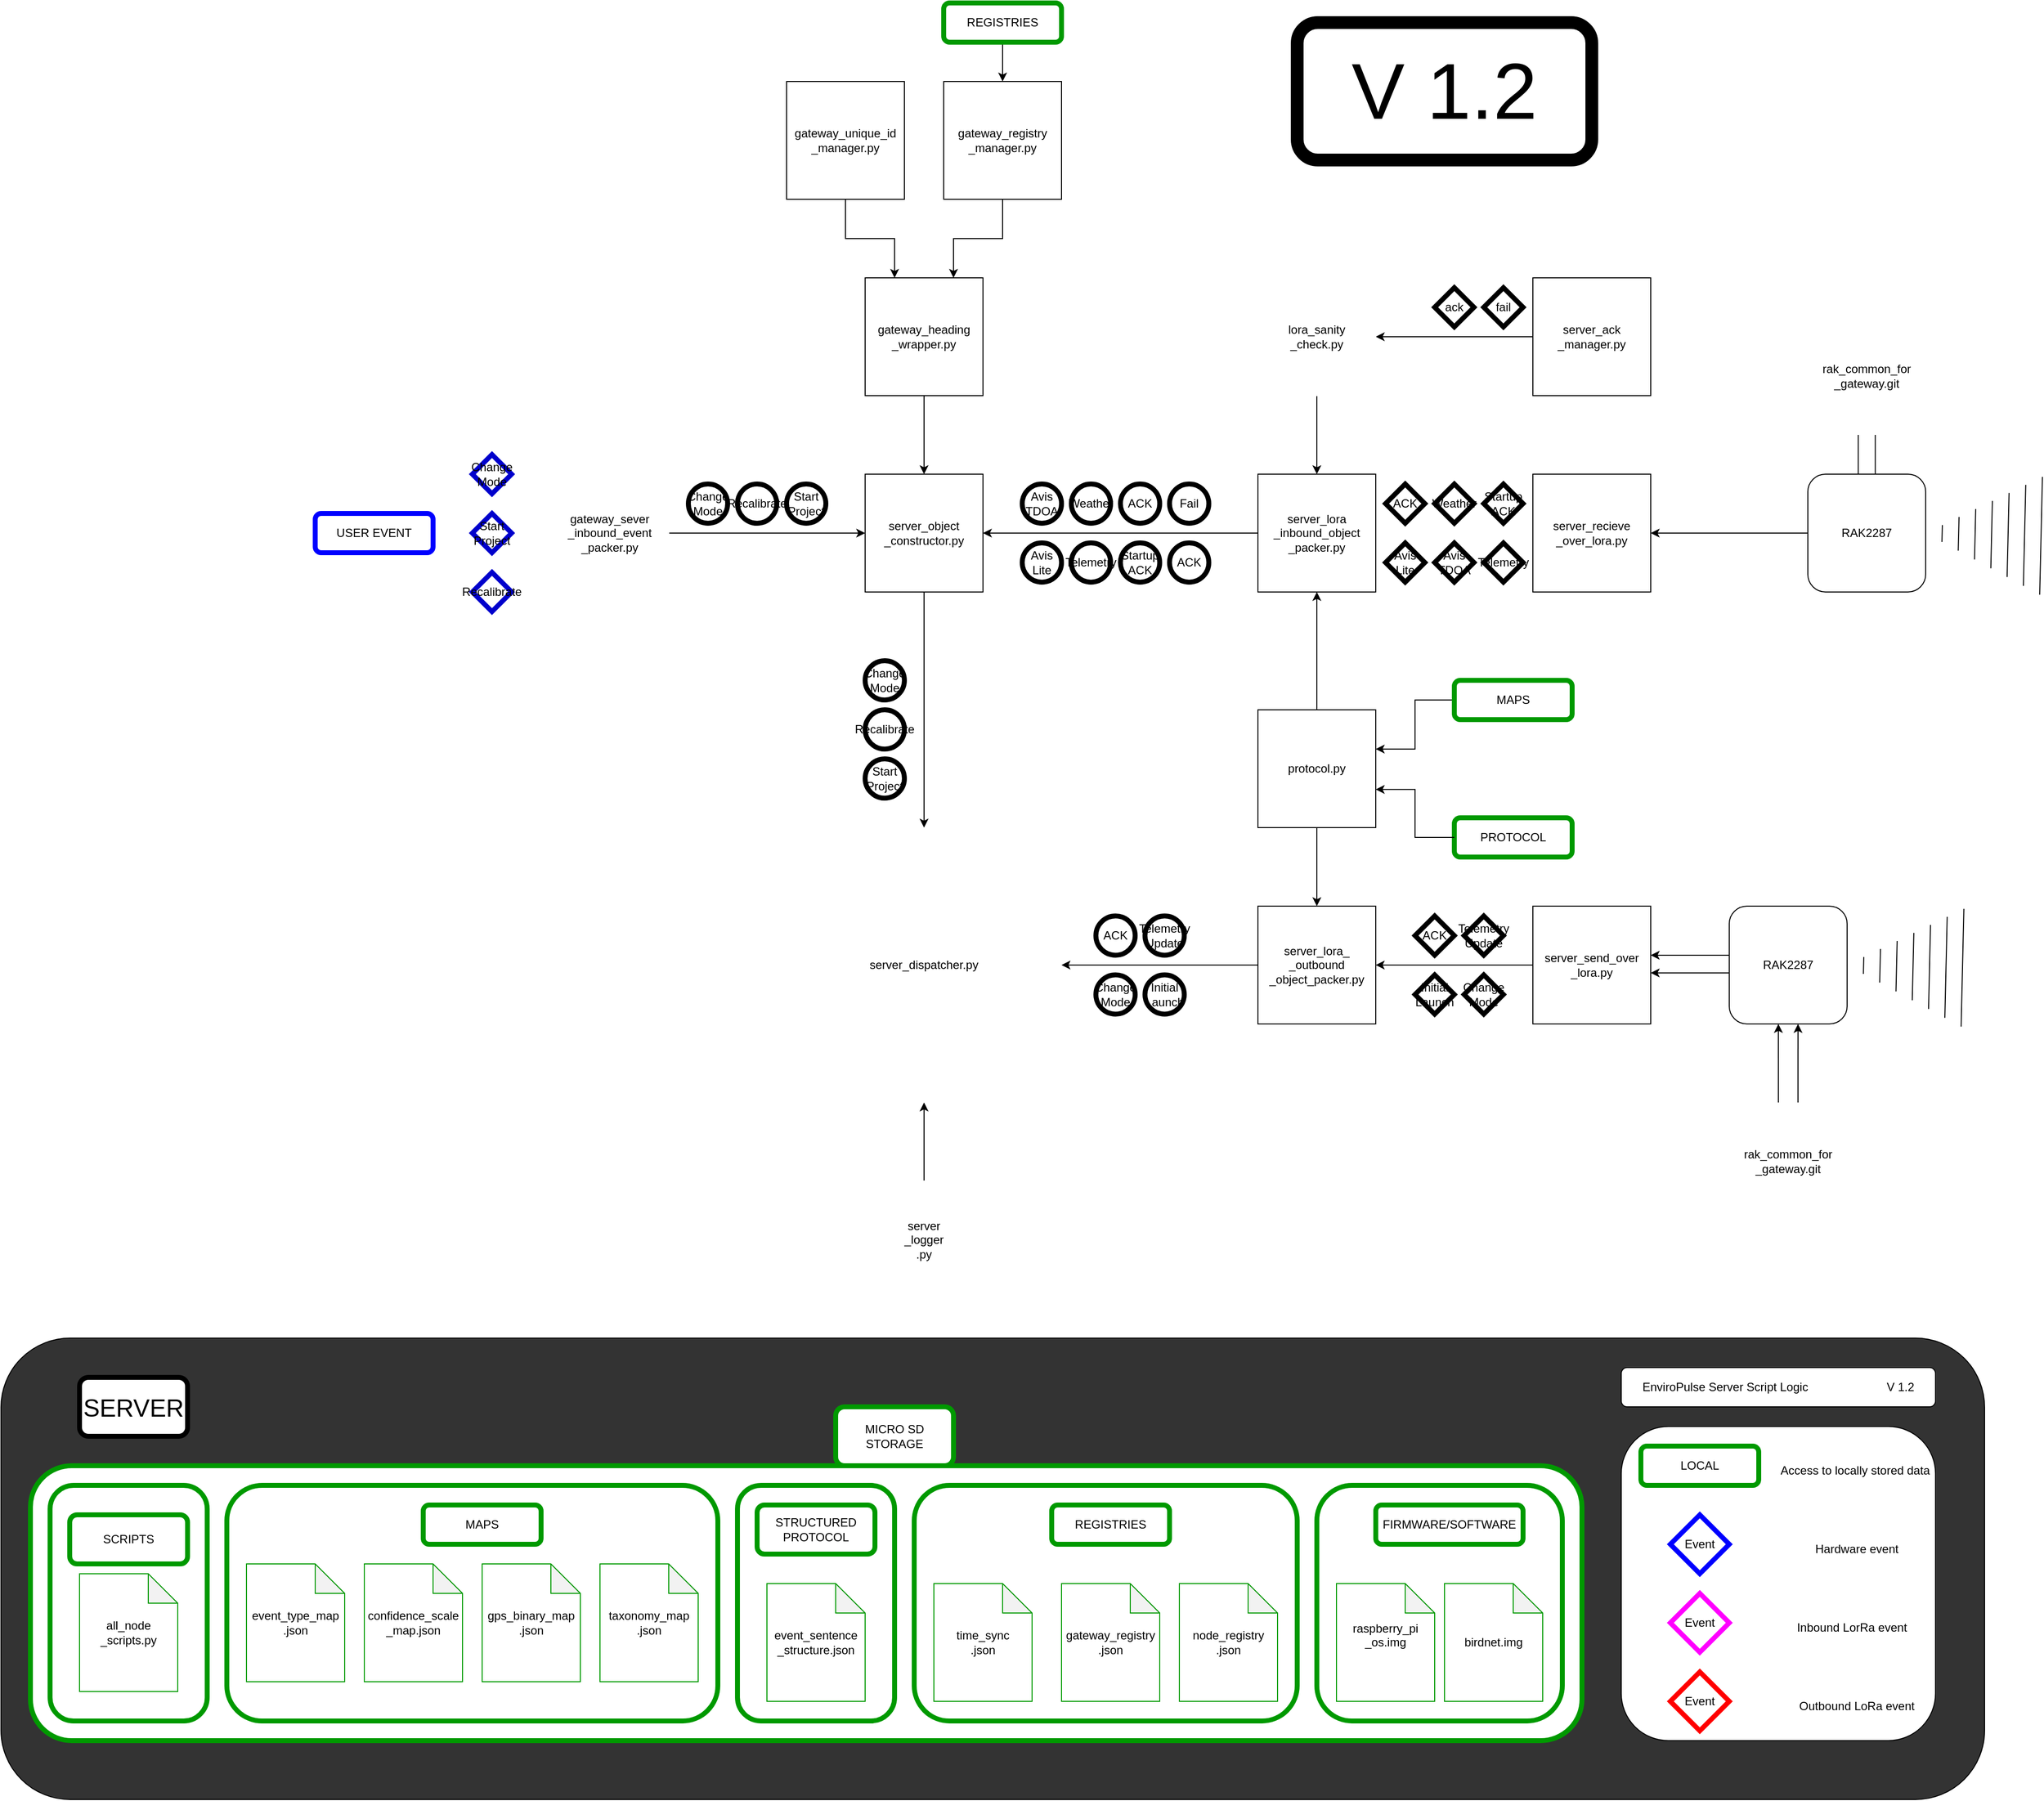 <mxfile version="27.0.9">
  <diagram name="Page-1" id="y1zE8EIftCPJRCCe-CVv">
    <mxGraphModel dx="1967" dy="1176" grid="1" gridSize="10" guides="1" tooltips="1" connect="1" arrows="1" fold="1" page="0" pageScale="1" pageWidth="850" pageHeight="1100" math="0" shadow="0">
      <root>
        <mxCell id="0" />
        <mxCell id="1" parent="0" />
        <mxCell id="7FrPkNqkK9pSN6fApnYY-2" value="server_dispatcher.py" style="whiteSpace=wrap;html=1;aspect=fixed;strokeColor=#FFFFFF;" vertex="1" parent="1">
          <mxGeometry x="1120" y="1240" width="280" height="280" as="geometry" />
        </mxCell>
        <mxCell id="7FrPkNqkK9pSN6fApnYY-3" style="edgeStyle=orthogonalEdgeStyle;rounded=0;orthogonalLoop=1;jettySize=auto;html=1;entryX=0.5;entryY=1;entryDx=0;entryDy=0;" edge="1" parent="1" source="7FrPkNqkK9pSN6fApnYY-4" target="7FrPkNqkK9pSN6fApnYY-2">
          <mxGeometry relative="1" as="geometry" />
        </mxCell>
        <mxCell id="7FrPkNqkK9pSN6fApnYY-4" value="server&lt;br&gt;_logger&lt;br&gt;.py" style="whiteSpace=wrap;html=1;aspect=fixed;strokeColor=#FFFFFF;" vertex="1" parent="1">
          <mxGeometry x="1200" y="1600" width="120" height="120" as="geometry" />
        </mxCell>
        <mxCell id="7FrPkNqkK9pSN6fApnYY-95" value="" style="edgeStyle=orthogonalEdgeStyle;rounded=0;orthogonalLoop=1;jettySize=auto;html=1;" edge="1" parent="1" source="7FrPkNqkK9pSN6fApnYY-7" target="7FrPkNqkK9pSN6fApnYY-9">
          <mxGeometry relative="1" as="geometry" />
        </mxCell>
        <mxCell id="7FrPkNqkK9pSN6fApnYY-7" value="server_ack&lt;div&gt;_manager.py&lt;/div&gt;" style="whiteSpace=wrap;html=1;aspect=fixed;strokeColor=default;" vertex="1" parent="1">
          <mxGeometry x="1880" y="680" width="120" height="120" as="geometry" />
        </mxCell>
        <mxCell id="7FrPkNqkK9pSN6fApnYY-8" value="" style="edgeStyle=orthogonalEdgeStyle;rounded=0;orthogonalLoop=1;jettySize=auto;html=1;" edge="1" parent="1" source="7FrPkNqkK9pSN6fApnYY-9" target="7FrPkNqkK9pSN6fApnYY-35">
          <mxGeometry relative="1" as="geometry" />
        </mxCell>
        <mxCell id="7FrPkNqkK9pSN6fApnYY-9" value="lora_sanity&lt;br&gt;_check.py" style="whiteSpace=wrap;html=1;aspect=fixed;strokeColor=#FFFFFF;" vertex="1" parent="1">
          <mxGeometry x="1600" y="680" width="120" height="120" as="geometry" />
        </mxCell>
        <mxCell id="7FrPkNqkK9pSN6fApnYY-10" value="Recalibrate" style="rhombus;whiteSpace=wrap;html=1;strokeColor=#0000CC;strokeWidth=5;" vertex="1" parent="1">
          <mxGeometry x="800" y="980" width="40" height="40" as="geometry" />
        </mxCell>
        <mxCell id="7FrPkNqkK9pSN6fApnYY-11" value="Change Mode" style="rhombus;whiteSpace=wrap;html=1;strokeColor=#0000CC;strokeWidth=5;" vertex="1" parent="1">
          <mxGeometry x="800" y="860" width="40" height="40" as="geometry" />
        </mxCell>
        <mxCell id="7FrPkNqkK9pSN6fApnYY-12" value="Start Project" style="rhombus;whiteSpace=wrap;html=1;strokeColor=#0000CC;strokeWidth=5;" vertex="1" parent="1">
          <mxGeometry x="800" y="920" width="40" height="40" as="geometry" />
        </mxCell>
        <mxCell id="7FrPkNqkK9pSN6fApnYY-13" value="ACK" style="rhombus;whiteSpace=wrap;html=1;strokeColor=light-dark(#000000,#FF00FF);strokeWidth=5;" vertex="1" parent="1">
          <mxGeometry x="1730" y="890" width="40" height="40" as="geometry" />
        </mxCell>
        <mxCell id="7FrPkNqkK9pSN6fApnYY-14" value="Weather" style="rhombus;whiteSpace=wrap;html=1;strokeColor=light-dark(#000000,#FF00FF);strokeWidth=5;" vertex="1" parent="1">
          <mxGeometry x="1780" y="890" width="40" height="40" as="geometry" />
        </mxCell>
        <mxCell id="7FrPkNqkK9pSN6fApnYY-15" value="Telemetry" style="rhombus;whiteSpace=wrap;html=1;strokeColor=light-dark(#000000,#FF00FF);strokeWidth=5;" vertex="1" parent="1">
          <mxGeometry x="1830" y="950" width="40" height="40" as="geometry" />
        </mxCell>
        <mxCell id="7FrPkNqkK9pSN6fApnYY-16" value="Startup ACK" style="rhombus;whiteSpace=wrap;html=1;strokeColor=light-dark(#000000,#FF00FF);strokeWidth=5;" vertex="1" parent="1">
          <mxGeometry x="1830" y="890" width="40" height="40" as="geometry" />
        </mxCell>
        <mxCell id="7FrPkNqkK9pSN6fApnYY-17" value="Avis Lite" style="rhombus;whiteSpace=wrap;html=1;strokeColor=light-dark(#000000,#FF00FF);strokeWidth=5;" vertex="1" parent="1">
          <mxGeometry x="1730" y="950" width="40" height="40" as="geometry" />
        </mxCell>
        <mxCell id="7FrPkNqkK9pSN6fApnYY-18" value="Avis TDOA" style="rhombus;whiteSpace=wrap;html=1;strokeColor=light-dark(#000000,#FF00FF);strokeWidth=5;" vertex="1" parent="1">
          <mxGeometry x="1780" y="950" width="40" height="40" as="geometry" />
        </mxCell>
        <mxCell id="7FrPkNqkK9pSN6fApnYY-19" value="rak_common_for&lt;div&gt;_gateway.git&lt;/div&gt;" style="whiteSpace=wrap;html=1;aspect=fixed;strokeColor=#FFFFFF;" vertex="1" parent="1">
          <mxGeometry x="2160" y="720" width="120" height="120" as="geometry" />
        </mxCell>
        <mxCell id="7FrPkNqkK9pSN6fApnYY-20" value="" style="edgeStyle=orthogonalEdgeStyle;rounded=0;orthogonalLoop=1;jettySize=auto;html=1;" edge="1" parent="1" source="7FrPkNqkK9pSN6fApnYY-21" target="7FrPkNqkK9pSN6fApnYY-51">
          <mxGeometry relative="1" as="geometry" />
        </mxCell>
        <mxCell id="7FrPkNqkK9pSN6fApnYY-21" value="gateway_sever&lt;br&gt;_inbound_event&lt;br&gt;_packer.py" style="whiteSpace=wrap;html=1;aspect=fixed;strokeColor=#FFFFFF;" vertex="1" parent="1">
          <mxGeometry x="880" y="880" width="120" height="120" as="geometry" />
        </mxCell>
        <mxCell id="7FrPkNqkK9pSN6fApnYY-22" style="edgeStyle=orthogonalEdgeStyle;rounded=0;orthogonalLoop=1;jettySize=auto;html=1;entryX=1;entryY=0.5;entryDx=0;entryDy=0;strokeColor=#FFFFFF;" edge="1" parent="1" source="7FrPkNqkK9pSN6fApnYY-23" target="7FrPkNqkK9pSN6fApnYY-35">
          <mxGeometry relative="1" as="geometry" />
        </mxCell>
        <mxCell id="7FrPkNqkK9pSN6fApnYY-23" value="server_recieve&lt;br&gt;_over_lora.py" style="whiteSpace=wrap;html=1;aspect=fixed;" vertex="1" parent="1">
          <mxGeometry x="1880" y="880" width="120" height="120" as="geometry" />
        </mxCell>
        <mxCell id="7FrPkNqkK9pSN6fApnYY-24" style="edgeStyle=orthogonalEdgeStyle;rounded=0;orthogonalLoop=1;jettySize=auto;html=1;entryX=1;entryY=0.5;entryDx=0;entryDy=0;" edge="1" parent="1" source="7FrPkNqkK9pSN6fApnYY-25" target="7FrPkNqkK9pSN6fApnYY-27">
          <mxGeometry relative="1" as="geometry" />
        </mxCell>
        <mxCell id="7FrPkNqkK9pSN6fApnYY-25" value="server_send_over&lt;br&gt;_lora.py" style="whiteSpace=wrap;html=1;aspect=fixed;" vertex="1" parent="1">
          <mxGeometry x="1880" y="1320" width="120" height="120" as="geometry" />
        </mxCell>
        <mxCell id="7FrPkNqkK9pSN6fApnYY-26" style="edgeStyle=orthogonalEdgeStyle;rounded=0;orthogonalLoop=1;jettySize=auto;html=1;entryX=1;entryY=0.5;entryDx=0;entryDy=0;" edge="1" parent="1" source="7FrPkNqkK9pSN6fApnYY-27" target="7FrPkNqkK9pSN6fApnYY-2">
          <mxGeometry relative="1" as="geometry" />
        </mxCell>
        <mxCell id="7FrPkNqkK9pSN6fApnYY-27" value="server_lora_&lt;br&gt;_outbound&lt;div&gt;_object_packer.py&lt;/div&gt;" style="whiteSpace=wrap;html=1;aspect=fixed;" vertex="1" parent="1">
          <mxGeometry x="1600" y="1320" width="120" height="120" as="geometry" />
        </mxCell>
        <mxCell id="7FrPkNqkK9pSN6fApnYY-28" style="edgeStyle=orthogonalEdgeStyle;rounded=0;orthogonalLoop=1;jettySize=auto;html=1;entryX=1;entryY=0.5;entryDx=0;entryDy=0;" edge="1" parent="1">
          <mxGeometry relative="1" as="geometry">
            <mxPoint x="2080.0" y="1370" as="sourcePoint" />
            <mxPoint x="2000.0" y="1370" as="targetPoint" />
          </mxGeometry>
        </mxCell>
        <mxCell id="7FrPkNqkK9pSN6fApnYY-29" value="RAK2287" style="rounded=1;whiteSpace=wrap;html=1;" vertex="1" parent="1">
          <mxGeometry x="2080" y="1320" width="120" height="120" as="geometry" />
        </mxCell>
        <mxCell id="7FrPkNqkK9pSN6fApnYY-30" value="" style="shape=mxgraph.arrows2.wedgeArrowDashed2;html=1;bendable=0;startWidth=58.947;stepSize=15;rounded=0;entryX=1;entryY=0.5;entryDx=0;entryDy=0;" edge="1" parent="1" target="7FrPkNqkK9pSN6fApnYY-29">
          <mxGeometry width="100" height="100" relative="1" as="geometry">
            <mxPoint x="2202.5" y="1382.73" as="sourcePoint" />
            <mxPoint x="1812.5" y="1242.73" as="targetPoint" />
          </mxGeometry>
        </mxCell>
        <mxCell id="7FrPkNqkK9pSN6fApnYY-31" value="" style="edgeStyle=orthogonalEdgeStyle;rounded=0;orthogonalLoop=1;jettySize=auto;html=1;" edge="1" parent="1" source="7FrPkNqkK9pSN6fApnYY-32" target="7FrPkNqkK9pSN6fApnYY-23">
          <mxGeometry relative="1" as="geometry" />
        </mxCell>
        <mxCell id="7FrPkNqkK9pSN6fApnYY-32" value="RAK2287" style="rounded=1;whiteSpace=wrap;html=1;" vertex="1" parent="1">
          <mxGeometry x="2160" y="880" width="120" height="120" as="geometry" />
        </mxCell>
        <mxCell id="7FrPkNqkK9pSN6fApnYY-33" value="" style="shape=mxgraph.arrows2.wedgeArrowDashed2;html=1;bendable=0;startWidth=58.947;stepSize=15;rounded=0;entryX=1;entryY=0.5;entryDx=0;entryDy=0;" edge="1" parent="1" target="7FrPkNqkK9pSN6fApnYY-32">
          <mxGeometry width="100" height="100" relative="1" as="geometry">
            <mxPoint x="2282.5" y="942.73" as="sourcePoint" />
            <mxPoint x="1892.5" y="802.73" as="targetPoint" />
          </mxGeometry>
        </mxCell>
        <mxCell id="7FrPkNqkK9pSN6fApnYY-34" style="edgeStyle=orthogonalEdgeStyle;rounded=0;orthogonalLoop=1;jettySize=auto;html=1;entryX=1;entryY=0.5;entryDx=0;entryDy=0;" edge="1" parent="1" source="7FrPkNqkK9pSN6fApnYY-35" target="7FrPkNqkK9pSN6fApnYY-51">
          <mxGeometry relative="1" as="geometry">
            <mxPoint x="1520.0" y="940" as="targetPoint" />
          </mxGeometry>
        </mxCell>
        <mxCell id="7FrPkNqkK9pSN6fApnYY-35" value="server_lora&lt;div&gt;_inbound&lt;span style=&quot;background-color: transparent; color: light-dark(rgb(0, 0, 0), rgb(255, 255, 255));&quot;&gt;_object&lt;/span&gt;&lt;div&gt;_packer.py&lt;/div&gt;&lt;/div&gt;" style="whiteSpace=wrap;html=1;aspect=fixed;" vertex="1" parent="1">
          <mxGeometry x="1600" y="880" width="120" height="120" as="geometry" />
        </mxCell>
        <mxCell id="7FrPkNqkK9pSN6fApnYY-36" style="edgeStyle=orthogonalEdgeStyle;rounded=0;orthogonalLoop=1;jettySize=auto;html=1;entryX=0.5;entryY=0;entryDx=0;entryDy=0;" edge="1" parent="1" source="7FrPkNqkK9pSN6fApnYY-38" target="7FrPkNqkK9pSN6fApnYY-27">
          <mxGeometry relative="1" as="geometry" />
        </mxCell>
        <mxCell id="7FrPkNqkK9pSN6fApnYY-37" style="edgeStyle=orthogonalEdgeStyle;rounded=0;orthogonalLoop=1;jettySize=auto;html=1;entryX=0.5;entryY=1;entryDx=0;entryDy=0;" edge="1" parent="1" source="7FrPkNqkK9pSN6fApnYY-38" target="7FrPkNqkK9pSN6fApnYY-35">
          <mxGeometry relative="1" as="geometry" />
        </mxCell>
        <mxCell id="7FrPkNqkK9pSN6fApnYY-38" value="protocol.py" style="whiteSpace=wrap;html=1;aspect=fixed;" vertex="1" parent="1">
          <mxGeometry x="1600" y="1120" width="120" height="120" as="geometry" />
        </mxCell>
        <mxCell id="7FrPkNqkK9pSN6fApnYY-39" style="edgeStyle=orthogonalEdgeStyle;rounded=0;orthogonalLoop=1;jettySize=auto;html=1;entryX=1;entryY=0.333;entryDx=0;entryDy=0;entryPerimeter=0;" edge="1" parent="1" source="7FrPkNqkK9pSN6fApnYY-40" target="7FrPkNqkK9pSN6fApnYY-38">
          <mxGeometry relative="1" as="geometry" />
        </mxCell>
        <mxCell id="7FrPkNqkK9pSN6fApnYY-40" value="MAPS" style="rounded=1;whiteSpace=wrap;html=1;strokeColor=#009900;strokeWidth=5;" vertex="1" parent="1">
          <mxGeometry x="1800" y="1090" width="120" height="40" as="geometry" />
        </mxCell>
        <mxCell id="7FrPkNqkK9pSN6fApnYY-41" value="PROTOCOL" style="rounded=1;whiteSpace=wrap;html=1;strokeColor=#009900;strokeWidth=5;" vertex="1" parent="1">
          <mxGeometry x="1800" y="1230" width="120" height="40" as="geometry" />
        </mxCell>
        <mxCell id="7FrPkNqkK9pSN6fApnYY-42" style="edgeStyle=orthogonalEdgeStyle;rounded=0;orthogonalLoop=1;jettySize=auto;html=1;entryX=1;entryY=0.676;entryDx=0;entryDy=0;entryPerimeter=0;" edge="1" parent="1" source="7FrPkNqkK9pSN6fApnYY-41" target="7FrPkNqkK9pSN6fApnYY-38">
          <mxGeometry relative="1" as="geometry" />
        </mxCell>
        <mxCell id="7FrPkNqkK9pSN6fApnYY-43" value="" style="shape=link;html=1;rounded=0;width=17.368;exitX=0.5;exitY=1;exitDx=0;exitDy=0;entryX=0.5;entryY=0;entryDx=0;entryDy=0;" edge="1" parent="1" source="7FrPkNqkK9pSN6fApnYY-19" target="7FrPkNqkK9pSN6fApnYY-32">
          <mxGeometry width="100" relative="1" as="geometry">
            <mxPoint x="2080" y="822.73" as="sourcePoint" />
            <mxPoint x="2000" y="802.73" as="targetPoint" />
          </mxGeometry>
        </mxCell>
        <mxCell id="7FrPkNqkK9pSN6fApnYY-44" value="" style="shape=mxgraph.arrows2.wedgeArrowDashed2;html=1;bendable=0;startWidth=60;stepSize=15;rounded=0;entryX=1;entryY=0.5;entryDx=0;entryDy=0;" edge="1" parent="1" target="7FrPkNqkK9pSN6fApnYY-29">
          <mxGeometry width="100" height="100" relative="1" as="geometry">
            <mxPoint x="2317.5" y="1382.73" as="sourcePoint" />
            <mxPoint x="2280" y="1347.73" as="targetPoint" />
          </mxGeometry>
        </mxCell>
        <mxCell id="7FrPkNqkK9pSN6fApnYY-45" value="" style="shape=mxgraph.arrows2.wedgeArrowDashed2;html=1;bendable=0;startWidth=60;stepSize=15;rounded=0;entryX=1;entryY=0.5;entryDx=0;entryDy=0;" edge="1" parent="1" target="7FrPkNqkK9pSN6fApnYY-32">
          <mxGeometry width="100" height="100" relative="1" as="geometry">
            <mxPoint x="2397.5" y="942.73" as="sourcePoint" />
            <mxPoint x="2377.5" y="532.73" as="targetPoint" />
          </mxGeometry>
        </mxCell>
        <mxCell id="7FrPkNqkK9pSN6fApnYY-50" style="edgeStyle=orthogonalEdgeStyle;rounded=0;orthogonalLoop=1;jettySize=auto;html=1;" edge="1" parent="1" source="7FrPkNqkK9pSN6fApnYY-51" target="7FrPkNqkK9pSN6fApnYY-2">
          <mxGeometry relative="1" as="geometry" />
        </mxCell>
        <mxCell id="7FrPkNqkK9pSN6fApnYY-51" value="server_object&lt;div&gt;_constructor.py&lt;/div&gt;" style="whiteSpace=wrap;html=1;aspect=fixed;" vertex="1" parent="1">
          <mxGeometry x="1200" y="880" width="120" height="120" as="geometry" />
        </mxCell>
        <mxCell id="7FrPkNqkK9pSN6fApnYY-52" value="" style="edgeStyle=orthogonalEdgeStyle;rounded=0;orthogonalLoop=1;jettySize=auto;html=1;" edge="1" parent="1" source="7FrPkNqkK9pSN6fApnYY-53" target="7FrPkNqkK9pSN6fApnYY-51">
          <mxGeometry relative="1" as="geometry" />
        </mxCell>
        <mxCell id="7FrPkNqkK9pSN6fApnYY-53" value="gateway_heading&lt;br&gt;_wrapper.py" style="whiteSpace=wrap;html=1;aspect=fixed;" vertex="1" parent="1">
          <mxGeometry x="1200" y="680" width="120" height="120" as="geometry" />
        </mxCell>
        <mxCell id="7FrPkNqkK9pSN6fApnYY-54" value="Recalibrate" style="ellipse;whiteSpace=wrap;html=1;aspect=fixed;strokeColor=light-dark(#000000,#0000CC);strokeWidth=5;" vertex="1" parent="1">
          <mxGeometry x="1200" y="1120" width="40" height="40" as="geometry" />
        </mxCell>
        <mxCell id="7FrPkNqkK9pSN6fApnYY-55" value="Start Project" style="ellipse;whiteSpace=wrap;html=1;aspect=fixed;strokeColor=light-dark(#000000,#0000CC);strokeWidth=5;" vertex="1" parent="1">
          <mxGeometry x="1200" y="1170" width="40" height="40" as="geometry" />
        </mxCell>
        <mxCell id="7FrPkNqkK9pSN6fApnYY-56" value="Weather" style="ellipse;whiteSpace=wrap;html=1;aspect=fixed;strokeColor=light-dark(#000000,#FF00FF);strokeWidth=5;" vertex="1" parent="1">
          <mxGeometry x="1410" y="890" width="40" height="40" as="geometry" />
        </mxCell>
        <mxCell id="7FrPkNqkK9pSN6fApnYY-57" value="Change Mode" style="ellipse;whiteSpace=wrap;html=1;aspect=fixed;strokeColor=light-dark(#000000,#0000CC);strokeWidth=5;" vertex="1" parent="1">
          <mxGeometry x="1200" y="1070" width="40" height="40" as="geometry" />
        </mxCell>
        <mxCell id="7FrPkNqkK9pSN6fApnYY-58" value="Telemetry" style="ellipse;whiteSpace=wrap;html=1;aspect=fixed;strokeColor=light-dark(#000000,#FF00FF);strokeWidth=5;" vertex="1" parent="1">
          <mxGeometry x="1410" y="950" width="40" height="40" as="geometry" />
        </mxCell>
        <mxCell id="7FrPkNqkK9pSN6fApnYY-59" value="ACK" style="ellipse;whiteSpace=wrap;html=1;aspect=fixed;strokeColor=light-dark(#000000,#FF00FF);strokeWidth=5;" vertex="1" parent="1">
          <mxGeometry x="1460" y="890" width="40" height="40" as="geometry" />
        </mxCell>
        <mxCell id="7FrPkNqkK9pSN6fApnYY-60" value="Startup ACK" style="ellipse;whiteSpace=wrap;html=1;aspect=fixed;strokeColor=light-dark(#000000,#FF00FF);strokeWidth=5;" vertex="1" parent="1">
          <mxGeometry x="1460" y="950" width="40" height="40" as="geometry" />
        </mxCell>
        <mxCell id="7FrPkNqkK9pSN6fApnYY-61" value="Avis TDOA" style="ellipse;whiteSpace=wrap;html=1;aspect=fixed;strokeColor=light-dark(#000000,#FF00FF);strokeWidth=5;" vertex="1" parent="1">
          <mxGeometry x="1360" y="890" width="40" height="40" as="geometry" />
        </mxCell>
        <mxCell id="7FrPkNqkK9pSN6fApnYY-62" value="Avis Lite" style="ellipse;whiteSpace=wrap;html=1;aspect=fixed;strokeColor=light-dark(#000000,#FF00FF);strokeWidth=5;" vertex="1" parent="1">
          <mxGeometry x="1360" y="950" width="40" height="40" as="geometry" />
        </mxCell>
        <mxCell id="7FrPkNqkK9pSN6fApnYY-63" value="" style="edgeStyle=orthogonalEdgeStyle;rounded=0;orthogonalLoop=1;jettySize=auto;html=1;entryX=0.75;entryY=0;entryDx=0;entryDy=0;" edge="1" parent="1" source="7FrPkNqkK9pSN6fApnYY-64" target="7FrPkNqkK9pSN6fApnYY-53">
          <mxGeometry relative="1" as="geometry" />
        </mxCell>
        <mxCell id="7FrPkNqkK9pSN6fApnYY-64" value="gateway_registry&lt;br&gt;_manager.py" style="whiteSpace=wrap;html=1;aspect=fixed;" vertex="1" parent="1">
          <mxGeometry x="1280" y="480" width="120" height="120" as="geometry" />
        </mxCell>
        <mxCell id="7FrPkNqkK9pSN6fApnYY-65" value="" style="edgeStyle=orthogonalEdgeStyle;rounded=0;orthogonalLoop=1;jettySize=auto;html=1;" edge="1" parent="1" source="7FrPkNqkK9pSN6fApnYY-66" target="7FrPkNqkK9pSN6fApnYY-64">
          <mxGeometry relative="1" as="geometry" />
        </mxCell>
        <mxCell id="7FrPkNqkK9pSN6fApnYY-66" value="REGISTRIES" style="rounded=1;whiteSpace=wrap;html=1;strokeColor=#009900;strokeWidth=5;" vertex="1" parent="1">
          <mxGeometry x="1280" y="400" width="120" height="40" as="geometry" />
        </mxCell>
        <mxCell id="7FrPkNqkK9pSN6fApnYY-67" value="" style="edgeStyle=orthogonalEdgeStyle;rounded=0;orthogonalLoop=1;jettySize=auto;html=1;entryX=0.25;entryY=0;entryDx=0;entryDy=0;" edge="1" parent="1" source="7FrPkNqkK9pSN6fApnYY-68" target="7FrPkNqkK9pSN6fApnYY-53">
          <mxGeometry relative="1" as="geometry" />
        </mxCell>
        <mxCell id="7FrPkNqkK9pSN6fApnYY-68" value="gateway_unique_id&lt;br&gt;_manager.py" style="whiteSpace=wrap;html=1;aspect=fixed;" vertex="1" parent="1">
          <mxGeometry x="1120" y="480" width="120" height="120" as="geometry" />
        </mxCell>
        <mxCell id="7FrPkNqkK9pSN6fApnYY-82" value="&lt;font style=&quot;font-size: 81px;&quot;&gt;V 1.2&lt;/font&gt;" style="rounded=1;whiteSpace=wrap;html=1;strokeWidth=13;" vertex="1" parent="1">
          <mxGeometry x="1640" y="420" width="300" height="140" as="geometry" />
        </mxCell>
        <mxCell id="7FrPkNqkK9pSN6fApnYY-83" value="ACK" style="ellipse;whiteSpace=wrap;html=1;aspect=fixed;strokeColor=light-dark(#000000,#FF8000);strokeWidth=5;" vertex="1" parent="1">
          <mxGeometry x="1510" y="950" width="40" height="40" as="geometry" />
        </mxCell>
        <mxCell id="7FrPkNqkK9pSN6fApnYY-84" value="Fail" style="ellipse;whiteSpace=wrap;html=1;aspect=fixed;strokeColor=light-dark(#000000,#FF8000);strokeWidth=5;" vertex="1" parent="1">
          <mxGeometry x="1510" y="890" width="40" height="40" as="geometry" />
        </mxCell>
        <mxCell id="7FrPkNqkK9pSN6fApnYY-86" value="Start Project" style="ellipse;whiteSpace=wrap;html=1;aspect=fixed;strokeColor=light-dark(#000000,#0000CC);strokeWidth=5;" vertex="1" parent="1">
          <mxGeometry x="1120" y="890" width="40" height="40" as="geometry" />
        </mxCell>
        <mxCell id="7FrPkNqkK9pSN6fApnYY-87" value="Change Mode" style="ellipse;whiteSpace=wrap;html=1;aspect=fixed;strokeColor=light-dark(#000000,#0000CC);strokeWidth=5;" vertex="1" parent="1">
          <mxGeometry x="1020" y="890" width="40" height="40" as="geometry" />
        </mxCell>
        <mxCell id="7FrPkNqkK9pSN6fApnYY-88" value="Recalibrate" style="ellipse;whiteSpace=wrap;html=1;aspect=fixed;strokeColor=light-dark(#000000,#0000CC);strokeWidth=5;" vertex="1" parent="1">
          <mxGeometry x="1070" y="890" width="40" height="40" as="geometry" />
        </mxCell>
        <mxCell id="7FrPkNqkK9pSN6fApnYY-89" value="rak_common_for&lt;div&gt;_gateway.git&lt;/div&gt;" style="whiteSpace=wrap;html=1;aspect=fixed;strokeColor=#FFFFFF;" vertex="1" parent="1">
          <mxGeometry x="2080" y="1520" width="120" height="120" as="geometry" />
        </mxCell>
        <mxCell id="7FrPkNqkK9pSN6fApnYY-90" value="" style="endArrow=classic;html=1;rounded=0;exitX=0.583;exitY=0;exitDx=0;exitDy=0;exitPerimeter=0;" edge="1" parent="1" source="7FrPkNqkK9pSN6fApnYY-89">
          <mxGeometry width="50" height="50" relative="1" as="geometry">
            <mxPoint x="2150" y="1510" as="sourcePoint" />
            <mxPoint x="2150" y="1440" as="targetPoint" />
          </mxGeometry>
        </mxCell>
        <mxCell id="7FrPkNqkK9pSN6fApnYY-91" value="" style="endArrow=classic;html=1;rounded=0;exitX=0.417;exitY=0;exitDx=0;exitDy=0;exitPerimeter=0;" edge="1" parent="1" source="7FrPkNqkK9pSN6fApnYY-89">
          <mxGeometry width="50" height="50" relative="1" as="geometry">
            <mxPoint x="2130" y="1450" as="sourcePoint" />
            <mxPoint x="2130" y="1440" as="targetPoint" />
          </mxGeometry>
        </mxCell>
        <mxCell id="7FrPkNqkK9pSN6fApnYY-92" style="edgeStyle=orthogonalEdgeStyle;rounded=0;orthogonalLoop=1;jettySize=auto;html=1;entryX=1;entryY=0.5;entryDx=0;entryDy=0;" edge="1" parent="1">
          <mxGeometry relative="1" as="geometry">
            <mxPoint x="2080" y="1387.99" as="sourcePoint" />
            <mxPoint x="2000" y="1387.99" as="targetPoint" />
          </mxGeometry>
        </mxCell>
        <mxCell id="7FrPkNqkK9pSN6fApnYY-94" value="USER EVENT" style="rounded=1;whiteSpace=wrap;html=1;strokeColor=#0000FF;strokeWidth=5;" vertex="1" parent="1">
          <mxGeometry x="640" y="920" width="120" height="40" as="geometry" />
        </mxCell>
        <mxCell id="7FrPkNqkK9pSN6fApnYY-96" value="ack" style="rhombus;whiteSpace=wrap;html=1;strokeColor=light-dark(#000000,#FF8000);strokeWidth=5;" vertex="1" parent="1">
          <mxGeometry x="1780" y="690" width="40" height="40" as="geometry" />
        </mxCell>
        <mxCell id="7FrPkNqkK9pSN6fApnYY-97" value="fail" style="rhombus;whiteSpace=wrap;html=1;strokeColor=light-dark(#000000,#FF8000);strokeWidth=5;" vertex="1" parent="1">
          <mxGeometry x="1830" y="690" width="40" height="40" as="geometry" />
        </mxCell>
        <mxCell id="7FrPkNqkK9pSN6fApnYY-98" value="" style="rounded=1;whiteSpace=wrap;html=1;fillColor=#333333;" vertex="1" parent="1">
          <mxGeometry x="320" y="1760" width="2020" height="470" as="geometry" />
        </mxCell>
        <mxCell id="7FrPkNqkK9pSN6fApnYY-99" value="" style="rounded=1;whiteSpace=wrap;html=1;fillColor=default;strokeColor=#009900;strokeWidth=5;" vertex="1" parent="1">
          <mxGeometry x="350" y="1890" width="1580" height="280" as="geometry" />
        </mxCell>
        <mxCell id="7FrPkNqkK9pSN6fApnYY-100" value="" style="rounded=1;whiteSpace=wrap;html=1;fillColor=none;strokeColor=#009900;strokeWidth=5;" vertex="1" parent="1">
          <mxGeometry x="1660" y="1910" width="250" height="240" as="geometry" />
        </mxCell>
        <mxCell id="7FrPkNqkK9pSN6fApnYY-101" value="" style="rounded=1;whiteSpace=wrap;html=1;fillColor=none;strokeColor=#009900;strokeWidth=5;" vertex="1" parent="1">
          <mxGeometry x="1250" y="1910" width="390" height="240" as="geometry" />
        </mxCell>
        <mxCell id="7FrPkNqkK9pSN6fApnYY-102" value="" style="rounded=1;whiteSpace=wrap;html=1;fillColor=none;strokeColor=#009900;strokeWidth=5;" vertex="1" parent="1">
          <mxGeometry x="550" y="1910" width="500" height="240" as="geometry" />
        </mxCell>
        <mxCell id="7FrPkNqkK9pSN6fApnYY-103" value="" style="rounded=1;whiteSpace=wrap;html=1;fillColor=none;strokeColor=#009900;strokeWidth=5;" vertex="1" parent="1">
          <mxGeometry x="1070" y="1910" width="160" height="240" as="geometry" />
        </mxCell>
        <mxCell id="7FrPkNqkK9pSN6fApnYY-104" value="MAPS" style="rounded=1;whiteSpace=wrap;html=1;strokeColor=#009900;strokeWidth=5;" vertex="1" parent="1">
          <mxGeometry x="750" y="1930" width="120" height="40" as="geometry" />
        </mxCell>
        <mxCell id="7FrPkNqkK9pSN6fApnYY-105" value="node_registry&lt;br&gt;.json" style="shape=note;whiteSpace=wrap;html=1;backgroundOutline=1;darkOpacity=0.05;strokeColor=#009900;" vertex="1" parent="1">
          <mxGeometry x="1520" y="2010" width="100" height="120" as="geometry" />
        </mxCell>
        <mxCell id="7FrPkNqkK9pSN6fApnYY-106" value="gateway_registry&lt;br&gt;.json" style="shape=note;whiteSpace=wrap;html=1;backgroundOutline=1;darkOpacity=0.05;strokeColor=#009900;" vertex="1" parent="1">
          <mxGeometry x="1400" y="2010" width="100" height="120" as="geometry" />
        </mxCell>
        <mxCell id="7FrPkNqkK9pSN6fApnYY-107" value="time_sync&lt;br&gt;.json" style="shape=note;whiteSpace=wrap;html=1;backgroundOutline=1;darkOpacity=0.05;strokeColor=#009900;" vertex="1" parent="1">
          <mxGeometry x="1270" y="2010" width="100" height="120" as="geometry" />
        </mxCell>
        <mxCell id="7FrPkNqkK9pSN6fApnYY-108" value="event_type_map&lt;br&gt;.json" style="shape=note;whiteSpace=wrap;html=1;backgroundOutline=1;darkOpacity=0.05;strokeColor=#009900;" vertex="1" parent="1">
          <mxGeometry x="570" y="1990" width="100" height="120" as="geometry" />
        </mxCell>
        <mxCell id="7FrPkNqkK9pSN6fApnYY-109" value="confidence_scale&lt;br&gt;_map.json" style="shape=note;whiteSpace=wrap;html=1;backgroundOutline=1;darkOpacity=0.05;strokeColor=#009900;" vertex="1" parent="1">
          <mxGeometry x="690" y="1990" width="100" height="120" as="geometry" />
        </mxCell>
        <mxCell id="7FrPkNqkK9pSN6fApnYY-110" value="gps_binary_map&lt;br&gt;.json" style="shape=note;whiteSpace=wrap;html=1;backgroundOutline=1;darkOpacity=0.05;strokeColor=#009900;" vertex="1" parent="1">
          <mxGeometry x="810" y="1990" width="100" height="120" as="geometry" />
        </mxCell>
        <mxCell id="7FrPkNqkK9pSN6fApnYY-111" value="taxonomy_map&lt;br&gt;.json" style="shape=note;whiteSpace=wrap;html=1;backgroundOutline=1;darkOpacity=0.05;strokeColor=#009900;" vertex="1" parent="1">
          <mxGeometry x="930" y="1990" width="100" height="120" as="geometry" />
        </mxCell>
        <mxCell id="7FrPkNqkK9pSN6fApnYY-112" value="REGISTRIES" style="rounded=1;whiteSpace=wrap;html=1;strokeColor=#009900;strokeWidth=5;" vertex="1" parent="1">
          <mxGeometry x="1390" y="1930" width="120" height="40" as="geometry" />
        </mxCell>
        <mxCell id="7FrPkNqkK9pSN6fApnYY-113" value="FIRMWARE/SOFTWARE" style="rounded=1;whiteSpace=wrap;html=1;strokeColor=#009900;strokeWidth=5;" vertex="1" parent="1">
          <mxGeometry x="1720" y="1930" width="150" height="40" as="geometry" />
        </mxCell>
        <mxCell id="7FrPkNqkK9pSN6fApnYY-114" value="&lt;div&gt;raspberry_pi&lt;br&gt;_os.img&lt;/div&gt;&lt;div&gt;&lt;br&gt;&lt;/div&gt;" style="shape=note;whiteSpace=wrap;html=1;backgroundOutline=1;darkOpacity=0.05;strokeColor=#009900;" vertex="1" parent="1">
          <mxGeometry x="1680" y="2010" width="100" height="120" as="geometry" />
        </mxCell>
        <mxCell id="7FrPkNqkK9pSN6fApnYY-115" value="birdnet.img" style="shape=note;whiteSpace=wrap;html=1;backgroundOutline=1;darkOpacity=0.05;strokeColor=#009900;" vertex="1" parent="1">
          <mxGeometry x="1790" y="2010" width="100" height="120" as="geometry" />
        </mxCell>
        <mxCell id="7FrPkNqkK9pSN6fApnYY-116" value="MICRO SD STORAGE" style="rounded=1;whiteSpace=wrap;html=1;strokeColor=#009900;strokeWidth=5;" vertex="1" parent="1">
          <mxGeometry x="1170" y="1830" width="120" height="60" as="geometry" />
        </mxCell>
        <mxCell id="7FrPkNqkK9pSN6fApnYY-117" value="STRUCTURED&lt;br&gt;PROTOCOL" style="rounded=1;whiteSpace=wrap;html=1;strokeColor=#009900;strokeWidth=5;" vertex="1" parent="1">
          <mxGeometry x="1090" y="1930" width="120" height="50" as="geometry" />
        </mxCell>
        <mxCell id="7FrPkNqkK9pSN6fApnYY-118" value="event_sentence&lt;br&gt;_structure.json" style="shape=note;whiteSpace=wrap;html=1;backgroundOutline=1;darkOpacity=0.05;strokeColor=#009900;" vertex="1" parent="1">
          <mxGeometry x="1100" y="2010" width="100" height="120" as="geometry" />
        </mxCell>
        <mxCell id="7FrPkNqkK9pSN6fApnYY-119" value="" style="rounded=1;whiteSpace=wrap;html=1;" vertex="1" parent="1">
          <mxGeometry x="1970" y="1850" width="320" height="320" as="geometry" />
        </mxCell>
        <mxCell id="7FrPkNqkK9pSN6fApnYY-120" value="Event" style="rhombus;whiteSpace=wrap;html=1;strokeWidth=5;strokeColor=#FF0000;" vertex="1" parent="1">
          <mxGeometry x="2020" y="2100" width="60" height="60" as="geometry" />
        </mxCell>
        <mxCell id="7FrPkNqkK9pSN6fApnYY-121" value="Event" style="rhombus;whiteSpace=wrap;html=1;strokeWidth=5;strokeColor=#FF00FF;" vertex="1" parent="1">
          <mxGeometry x="2020" y="2020" width="60" height="60" as="geometry" />
        </mxCell>
        <mxCell id="7FrPkNqkK9pSN6fApnYY-122" value="Event" style="rhombus;whiteSpace=wrap;html=1;strokeWidth=5;strokeColor=#0000FF;" vertex="1" parent="1">
          <mxGeometry x="2020" y="1940" width="60" height="60" as="geometry" />
        </mxCell>
        <mxCell id="7FrPkNqkK9pSN6fApnYY-123" value="LOCAL" style="rounded=1;whiteSpace=wrap;html=1;strokeColor=#009900;strokeWidth=5;" vertex="1" parent="1">
          <mxGeometry x="1990" y="1870" width="120" height="40" as="geometry" />
        </mxCell>
        <mxCell id="7FrPkNqkK9pSN6fApnYY-124" value="Access to locally stored data&amp;nbsp;" style="text;html=1;align=center;verticalAlign=middle;whiteSpace=wrap;rounded=0;" vertex="1" parent="1">
          <mxGeometry x="2130" y="1880" width="160" height="30" as="geometry" />
        </mxCell>
        <mxCell id="7FrPkNqkK9pSN6fApnYY-125" value="Hardware event" style="text;html=1;align=center;verticalAlign=middle;whiteSpace=wrap;rounded=0;" vertex="1" parent="1">
          <mxGeometry x="2160" y="1960" width="100" height="30" as="geometry" />
        </mxCell>
        <mxCell id="7FrPkNqkK9pSN6fApnYY-126" value="Outbound LoRa event" style="text;html=1;align=center;verticalAlign=middle;whiteSpace=wrap;rounded=0;" vertex="1" parent="1">
          <mxGeometry x="2150" y="2120" width="120" height="30" as="geometry" />
        </mxCell>
        <mxCell id="7FrPkNqkK9pSN6fApnYY-127" value="Inbound LorRa event" style="text;html=1;align=center;verticalAlign=middle;whiteSpace=wrap;rounded=0;" vertex="1" parent="1">
          <mxGeometry x="2140" y="2040" width="130" height="30" as="geometry" />
        </mxCell>
        <mxCell id="7FrPkNqkK9pSN6fApnYY-128" value="EnviroPulse Server Script Logic&amp;nbsp; &amp;nbsp; &amp;nbsp; &amp;nbsp; &amp;nbsp; &amp;nbsp; &amp;nbsp; &amp;nbsp; &amp;nbsp; &amp;nbsp; &amp;nbsp; &amp;nbsp; V 1.2" style="rounded=1;whiteSpace=wrap;html=1;" vertex="1" parent="1">
          <mxGeometry x="1970" y="1790" width="320" height="40" as="geometry" />
        </mxCell>
        <mxCell id="7FrPkNqkK9pSN6fApnYY-129" value="" style="rounded=1;whiteSpace=wrap;html=1;fillColor=none;strokeColor=#009900;strokeWidth=5;" vertex="1" parent="1">
          <mxGeometry x="370" y="1910" width="160" height="240" as="geometry" />
        </mxCell>
        <mxCell id="7FrPkNqkK9pSN6fApnYY-130" value="all_node&lt;br&gt;_scripts.py" style="shape=note;whiteSpace=wrap;html=1;backgroundOutline=1;darkOpacity=0.05;strokeColor=#009900;" vertex="1" parent="1">
          <mxGeometry x="400" y="2000" width="100" height="120" as="geometry" />
        </mxCell>
        <mxCell id="7FrPkNqkK9pSN6fApnYY-131" value="SCRIPTS" style="rounded=1;whiteSpace=wrap;html=1;strokeColor=#009900;strokeWidth=5;" vertex="1" parent="1">
          <mxGeometry x="390" y="1940" width="120" height="50" as="geometry" />
        </mxCell>
        <mxCell id="7FrPkNqkK9pSN6fApnYY-132" value="&lt;span style=&quot;font-size: 25px;&quot;&gt;SERVER&lt;/span&gt;" style="rounded=1;whiteSpace=wrap;html=1;strokeWidth=5;strokeColor=#000000;" vertex="1" parent="1">
          <mxGeometry x="400" y="1800" width="110" height="60" as="geometry" />
        </mxCell>
        <mxCell id="7FrPkNqkK9pSN6fApnYY-133" value="Change Mode" style="ellipse;whiteSpace=wrap;html=1;aspect=fixed;strokeColor=light-dark(#000000, #ff0000);strokeWidth=5;" vertex="1" parent="1">
          <mxGeometry x="1435" y="1390" width="40" height="40" as="geometry" />
        </mxCell>
        <mxCell id="7FrPkNqkK9pSN6fApnYY-134" value="Initial Launch" style="ellipse;whiteSpace=wrap;html=1;aspect=fixed;strokeColor=light-dark(#000000, #ff0000);strokeWidth=5;" vertex="1" parent="1">
          <mxGeometry x="1485" y="1390" width="40" height="40" as="geometry" />
        </mxCell>
        <mxCell id="7FrPkNqkK9pSN6fApnYY-135" value="Telemetry Update" style="ellipse;whiteSpace=wrap;html=1;aspect=fixed;strokeColor=light-dark(#000000, #ff0000);strokeWidth=5;" vertex="1" parent="1">
          <mxGeometry x="1485" y="1330" width="40" height="40" as="geometry" />
        </mxCell>
        <mxCell id="7FrPkNqkK9pSN6fApnYY-136" value="ACK" style="ellipse;whiteSpace=wrap;html=1;aspect=fixed;strokeColor=light-dark(#000000, #ff0000);strokeWidth=5;" vertex="1" parent="1">
          <mxGeometry x="1435" y="1330" width="40" height="40" as="geometry" />
        </mxCell>
        <mxCell id="7FrPkNqkK9pSN6fApnYY-137" value="ACK" style="rhombus;whiteSpace=wrap;html=1;strokeColor=light-dark(#000000,#FF0000);strokeWidth=5;" vertex="1" parent="1">
          <mxGeometry x="1760" y="1330" width="40" height="40" as="geometry" />
        </mxCell>
        <mxCell id="7FrPkNqkK9pSN6fApnYY-138" value="Telemetry Update" style="rhombus;whiteSpace=wrap;html=1;strokeColor=light-dark(#000000,#FF0000);strokeWidth=5;" vertex="1" parent="1">
          <mxGeometry x="1810" y="1330" width="40" height="40" as="geometry" />
        </mxCell>
        <mxCell id="7FrPkNqkK9pSN6fApnYY-139" value="Initial Launch" style="rhombus;whiteSpace=wrap;html=1;strokeColor=light-dark(#000000,#FF0000);strokeWidth=5;" vertex="1" parent="1">
          <mxGeometry x="1760" y="1390" width="40" height="40" as="geometry" />
        </mxCell>
        <mxCell id="7FrPkNqkK9pSN6fApnYY-140" value="Change Mode" style="rhombus;whiteSpace=wrap;html=1;strokeColor=light-dark(#000000,#FF0000);strokeWidth=5;" vertex="1" parent="1">
          <mxGeometry x="1810" y="1390" width="40" height="40" as="geometry" />
        </mxCell>
      </root>
    </mxGraphModel>
  </diagram>
</mxfile>

